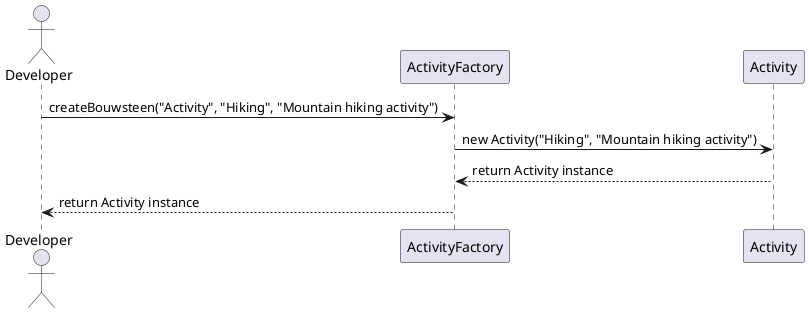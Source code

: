@startuml
actor Developer

Developer -> ActivityFactory : createBouwsteen("Activity", "Hiking", "Mountain hiking activity")
ActivityFactory -> Activity : new Activity("Hiking", "Mountain hiking activity")

Activity --> ActivityFactory : return Activity instance
ActivityFactory --> Developer : return Activity instance

@enduml